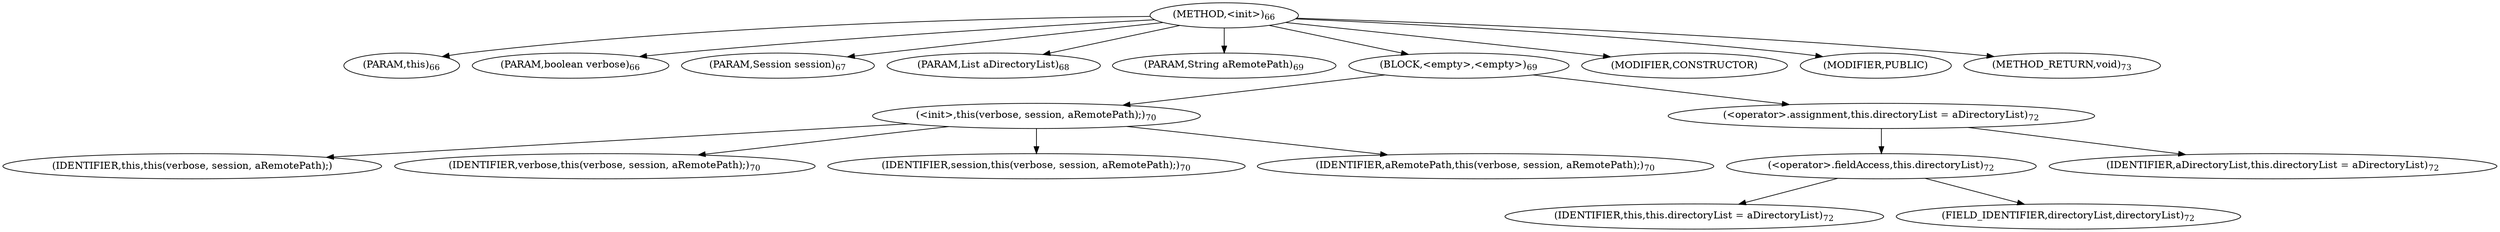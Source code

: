 digraph "&lt;init&gt;" {  
"71" [label = <(METHOD,&lt;init&gt;)<SUB>66</SUB>> ]
"7" [label = <(PARAM,this)<SUB>66</SUB>> ]
"72" [label = <(PARAM,boolean verbose)<SUB>66</SUB>> ]
"73" [label = <(PARAM,Session session)<SUB>67</SUB>> ]
"74" [label = <(PARAM,List aDirectoryList)<SUB>68</SUB>> ]
"75" [label = <(PARAM,String aRemotePath)<SUB>69</SUB>> ]
"76" [label = <(BLOCK,&lt;empty&gt;,&lt;empty&gt;)<SUB>69</SUB>> ]
"77" [label = <(&lt;init&gt;,this(verbose, session, aRemotePath);)<SUB>70</SUB>> ]
"6" [label = <(IDENTIFIER,this,this(verbose, session, aRemotePath);)> ]
"78" [label = <(IDENTIFIER,verbose,this(verbose, session, aRemotePath);)<SUB>70</SUB>> ]
"79" [label = <(IDENTIFIER,session,this(verbose, session, aRemotePath);)<SUB>70</SUB>> ]
"80" [label = <(IDENTIFIER,aRemotePath,this(verbose, session, aRemotePath);)<SUB>70</SUB>> ]
"81" [label = <(&lt;operator&gt;.assignment,this.directoryList = aDirectoryList)<SUB>72</SUB>> ]
"82" [label = <(&lt;operator&gt;.fieldAccess,this.directoryList)<SUB>72</SUB>> ]
"8" [label = <(IDENTIFIER,this,this.directoryList = aDirectoryList)<SUB>72</SUB>> ]
"83" [label = <(FIELD_IDENTIFIER,directoryList,directoryList)<SUB>72</SUB>> ]
"84" [label = <(IDENTIFIER,aDirectoryList,this.directoryList = aDirectoryList)<SUB>72</SUB>> ]
"85" [label = <(MODIFIER,CONSTRUCTOR)> ]
"86" [label = <(MODIFIER,PUBLIC)> ]
"87" [label = <(METHOD_RETURN,void)<SUB>73</SUB>> ]
  "71" -> "7" 
  "71" -> "72" 
  "71" -> "73" 
  "71" -> "74" 
  "71" -> "75" 
  "71" -> "76" 
  "71" -> "85" 
  "71" -> "86" 
  "71" -> "87" 
  "76" -> "77" 
  "76" -> "81" 
  "77" -> "6" 
  "77" -> "78" 
  "77" -> "79" 
  "77" -> "80" 
  "81" -> "82" 
  "81" -> "84" 
  "82" -> "8" 
  "82" -> "83" 
}

